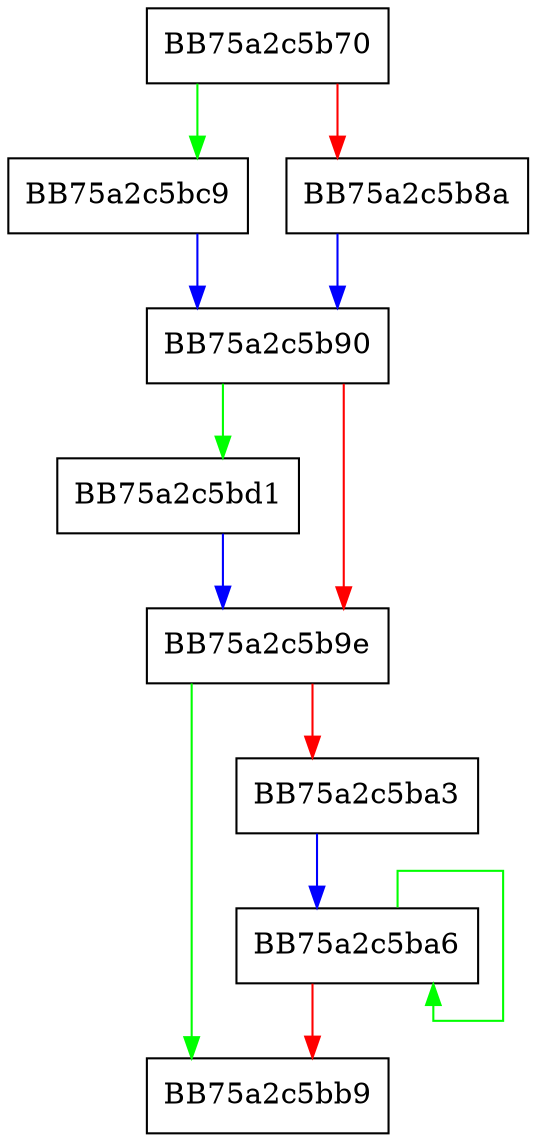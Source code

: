 digraph StrLwr {
  node [shape="box"];
  graph [splines=ortho];
  BB75a2c5b70 -> BB75a2c5bc9 [color="green"];
  BB75a2c5b70 -> BB75a2c5b8a [color="red"];
  BB75a2c5b8a -> BB75a2c5b90 [color="blue"];
  BB75a2c5b90 -> BB75a2c5bd1 [color="green"];
  BB75a2c5b90 -> BB75a2c5b9e [color="red"];
  BB75a2c5b9e -> BB75a2c5bb9 [color="green"];
  BB75a2c5b9e -> BB75a2c5ba3 [color="red"];
  BB75a2c5ba3 -> BB75a2c5ba6 [color="blue"];
  BB75a2c5ba6 -> BB75a2c5ba6 [color="green"];
  BB75a2c5ba6 -> BB75a2c5bb9 [color="red"];
  BB75a2c5bc9 -> BB75a2c5b90 [color="blue"];
  BB75a2c5bd1 -> BB75a2c5b9e [color="blue"];
}